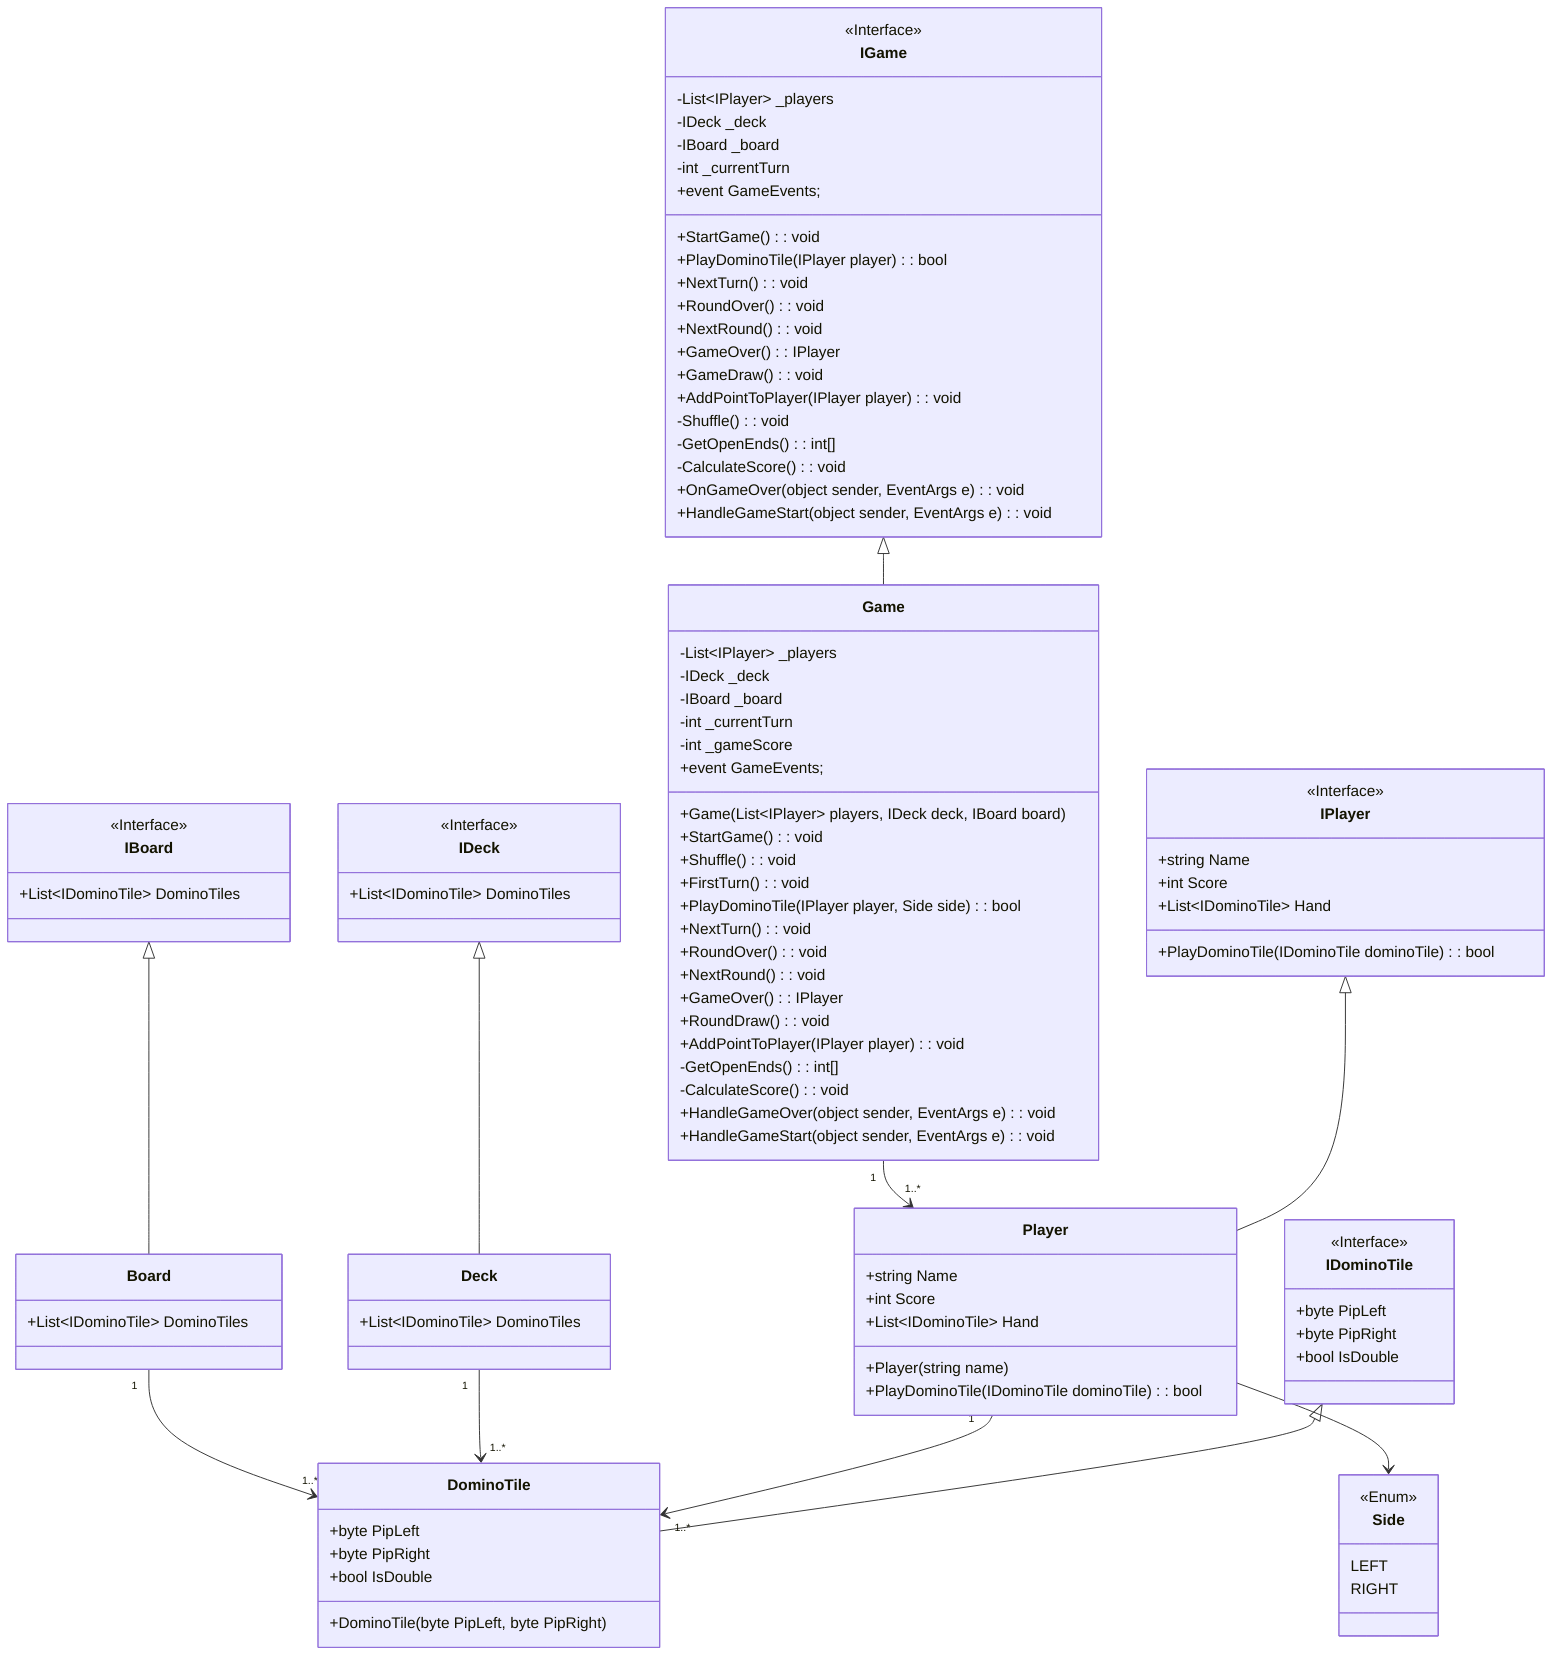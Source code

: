 classDiagram
    IDominoTile <|-- DominoTile
    IPlayer <|-- Player
    IDeck <|-- Deck
    IBoard <|-- Board
    IGame <|-- Game

    Player "1" --> "1..*" DominoTile
    Deck "1" --> "1..*" DominoTile
    Board "1" --> "1..*" DominoTile
    Game "1" --> "1..*" Player
    Player --> Side

    class IDominoTile {
        <<Interface>>
        +byte PipLeft
        +byte PipRight
        +bool IsDouble
    }
    class DominoTile {
        +byte PipLeft
        +byte PipRight
        +bool IsDouble
        +DominoTile(byte PipLeft, byte PipRight)
    }

    class IPlayer {
        <<Interface>>
        +string Name
        +int Score
        +List~IDominoTile~ Hand
        +PlayDominoTile(IDominoTile dominoTile) : bool
    }

    class Player {
        +string Name
        +int Score
        +List~IDominoTile~ Hand
        +Player(string name)
        +PlayDominoTile(IDominoTile dominoTile) : bool
    }

    class IDeck {
        <<Interface>>
        +List~IDominoTile~ DominoTiles
    }
    class Deck {
        +List~IDominoTile~ DominoTiles
    }

    class IBoard {
        <<Interface>>
        +List~IDominoTile~ DominoTiles
    }
    class Board {
        +List~IDominoTile~ DominoTiles
    }

    class IGame {
        <<Interface>>
        -List~IPlayer~ _players
        -IDeck _deck
        -IBoard _board
        -int _currentTurn
        +event GameEvents;
        +StartGame() : void
        +PlayDominoTile(IPlayer player) : bool
        +NextTurn() : void
        +RoundOver() : void
        +NextRound() : void
        +GameOver() : IPlayer
        +GameDraw() : void
        +AddPointToPlayer(IPlayer player) : void
        -Shuffle() : void
        -GetOpenEnds() : int[]
        -CalculateScore() : void
        +OnGameOver(object sender, EventArgs e) : void
        +HandleGameStart(object sender, EventArgs e) : void
    }
    
    class Game {
        -List~IPlayer~ _players
        -IDeck _deck
        -IBoard _board
        -int _currentTurn
        -int _gameScore
        +event GameEvents;
        +Game(List~IPlayer~ players, IDeck deck, IBoard board)
        +StartGame() : void
        +Shuffle() : void
        +FirstTurn() : void
        +PlayDominoTile(IPlayer player, Side side) : bool
        +NextTurn() : void
        +RoundOver() : void
        +NextRound() : void
        +GameOver() : IPlayer
        +RoundDraw() : void
        +AddPointToPlayer(IPlayer player) : void
        -GetOpenEnds() : int[]
        -CalculateScore() : void
        +HandleGameOver(object sender, EventArgs e) : void
        +HandleGameStart(object sender, EventArgs e) : void
    }

    class Side {
        <<Enum>>
        LEFT
        RIGHT
    }